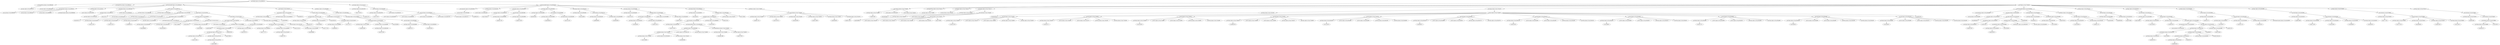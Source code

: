 strict digraph  {
<_ast.alias object at 0xa16863250>;
<_ast.ImportFrom object at 0xa16863ed0>;
<_ast.alias object at 0xa16863190>;
<_ast.ImportFrom object at 0xa16863e10>;
<_ast.arg object at 0xa16863b50>;
<_ast.arg object at 0xa16863e50>;
<_ast.arg object at 0xa16863d50>;
<_ast.NameConstant object at 0xa16863bd0>;
<_ast.arguments object at 0xa16863b10>;
<_ast.Str object at 0xa20587690>;
<_ast.Expr object at 0xa1ae40410>;
<_ast.Store object at 0x10295c290>;
<_ast.Name object at 0xa16863c10>;
<_ast.Dict object at 0xa16863c90>;
<_ast.Assign object at 0xa16863390>;
<_ast.Name object at 0xa168635d0>;
Store153271;
<_ast.Load object at 0x10295c1d0>;
<_ast.Name object at 0xa186a8c90>;
<_ast.Name object at 0xa19349710>;
Store5850727;
<_ast.Name object at 0xa16c42610>;
Load9144756;
<_ast.Name object at 0xa16c42ed0>;
Load9224233;
<_ast.Call object at 0xa16c42310>;
<_ast.Assign object at 0xa150030d0>;
<_ast.Name object at 0xa16c19f10>;
Load8869758;
<_ast.IsNot object at 0x102961fd0>;
<_ast.NameConstant object at 0xa186aaa10>;
<_ast.Compare object at 0xa20595d10>;
<_ast.Name object at 0xa18445490>;
Store4989901;
<_ast.Name object at 0xa18445410>;
Store4040459;
<_ast.Tuple object at 0xa2059cad0>;
Store7168062;
<_ast.Name object at 0xa1b118110>;
Load2878822;
<_ast.Assign object at 0xa204e6810>;
<_ast.Name object at 0xa1ae01390>;
Load4436662;
<_ast.In object at 0x1029690d0>;
<_ast.Name object at 0xa1b0f8f90>;
Load6303699;
<_ast.Compare object at 0xa1adef790>;
<_ast.Name object at 0xa1ae57cd0>;
Load1212822;
<_ast.Name object at 0xa1ae57810>;
Load5228997;
<_ast.Index object at 0xa1ae571d0>;
<_ast.Subscript object at 0xa1ae57b10>;
Load4709823;
<_ast.Attribute object at 0xa1ae08e50>;
Load6556765;
<_ast.Name object at 0xa1ae570d0>;
Load3780725;
<_ast.Call object at 0xa1845ed50>;
<_ast.Expr object at 0xa1b0f8050>;
<_ast.Name object at 0xa1ae66310>;
Load7173775;
<_ast.Name object at 0xa1c2bca50>;
Load675735;
<_ast.Index object at 0xa1ae66590>;
<_ast.Subscript object at 0xa21c88b50>;
Store1514124;
<_ast.Name object at 0xa1c2bc890>;
Load3589693;
<_ast.List object at 0xa1c2bc190>;
Load7217519;
<_ast.Assign object at 0xa18b0fed0>;
<_ast.If object at 0xa1b125d10>;
<_ast.If object at 0xa16c42550>;
<_ast.For object at 0xa16863110>;
<_ast.Name object at 0xa1ae3eed0>;
Load2806665;
<_ast.NameConstant object at 0xa18446e10>;
<_ast.Compare object at 0xa1ae3ec90>;
IsNot690570;
<_ast.Name object at 0xa1b10d390>;
Store6416707;
<_ast.Name object at 0xa1ea4b750>;
Store2826931;
<_ast.Tuple object at 0xa1b117a50>;
Store3655252;
<_ast.Name object at 0xa1ae488d0>;
Load6890914;
<_ast.Attribute object at 0xa1b10ce50>;
Load7578177;
<_ast.Call object at 0xa1b10c610>;
<_ast.Name object at 0xa1c1a5f50>;
Load9261993;
<_ast.Name object at 0xa18b2d190>;
Load7872535;
<_ast.Index object at 0xa18b2df90>;
<_ast.Subscript object at 0xa18454650>;
Store7862664;
<_ast.Name object at 0xa18b2d9d0>;
Load8915511;
<_ast.Name object at 0xa18b2d610>;
Load2935264;
<_ast.Call object at 0xa18b2dbd0>;
<_ast.Assign object at 0xa1ae48810>;
<_ast.For object at 0xa18452490>;
<_ast.If object at 0xa1c2bcb10>;
<_ast.Name object at 0xa18b2dc90>;
Load9147671;
<_ast.Return object at 0xa18b2d650>;
<_ast.FunctionDef object at 0xa16863a50>;
<_ast.Name object at 0xa18b2d7d0>;
Store7745703;
<_ast.Name object at 0xa18b2d790>;
Load1012616;
<_ast.Str object at 0xa18b2dc10>;
<_ast.Str object at 0xa18b2d050>;
<_ast.Str object at 0xa18b2d250>;
<_ast.Str object at 0xa18b2d950>;
<_ast.Str object at 0xa18b2d750>;
<_ast.Str object at 0xa18b2d110>;
<_ast.List object at 0xa18b2d810>;
Load8891970;
<_ast.Call object at 0xa18b2d0d0>;
<_ast.Assign object at 0xa1ae3ca10>;
<_ast.arg object at 0xa18b2ded0>;
<_ast.arguments object at 0xa18b2dd10>;
<_ast.Str object at 0xa18b2dcd0>;
<_ast.Expr object at 0xa18b2d350>;
<_ast.Name object at 0xa18b2d150>;
Store7505612;
<_ast.Name object at 0xa18b2d6d0>;
Load3427792;
<_ast.Name object at 0xa18b2d090>;
Load5372769;
<_ast.Call object at 0xa18b2d5d0>;
<_ast.Assign object at 0xa18b2db10>;
<_ast.Name object at 0xa18b2df50>;
Store8610818;
<_ast.Name object at 0xa18b2dd50>;
Load5369322;
<_ast.Name object at 0xa18b2d290>;
Load7251162;
<_ast.Call object at 0xa18b2d8d0>;
<_ast.Assign object at 0xa18b2db50>;
<_ast.Name object at 0xa18b2de50>;
Store1443656;
<_ast.Name object at 0xa18b2dc50>;
Load8936062;
<_ast.Name object at 0xa18b2d850>;
Load5092959;
<_ast.Call object at 0xa18b2d710>;
<_ast.Assign object at 0xa18b2de10>;
<_ast.Name object at 0xa18b2dad0>;
Store5791522;
<_ast.Name object at 0xa18b2d410>;
Load5846591;
<_ast.Name object at 0xa18b2d910>;
Load6201404;
<_ast.Call object at 0xa18b2d3d0>;
<_ast.Div object at 0x10295cf90>;
<_ast.Name object at 0xa18b2d450>;
Load6761453;
<_ast.BinOp object at 0xa18b2da90>;
<_ast.Assign object at 0xa18b2d490>;
<_ast.Name object at 0xa18b2df10>;
Store461630;
<_ast.Name object at 0xa18b2d1d0>;
Load1313319;
<_ast.Name object at 0xa1743ed90>;
Load1249900;
<_ast.Sub object at 0x10295cd50>;
<_ast.Name object at 0xa1743ee10>;
Load3882809;
<_ast.BinOp object at 0xa1743e250>;
<_ast.Pow object at 0x102961150>;
<_ast.Num object at 0xa1743e690>;
<_ast.BinOp object at 0xa18b2db90>;
<_ast.Name object at 0xa1743e8d0>;
Store8613498;
<_ast.Name object at 0xa1743e950>;
Load3779972;
<_ast.comprehension object at 0xa1743e890>;
<_ast.GeneratorExp object at 0xa18b2d550>;
<_ast.Call object at 0xa18b2d4d0>;
<_ast.Name object at 0xa1b8b6e50>;
Load3458295;
<_ast.BinOp object at 0xa18b2d510>;
Div6215525;
<_ast.Num object at 0xa1743ec50>;
<_ast.BinOp object at 0xa18b2d2d0>;
Pow5119645;
<_ast.Assign object at 0xa1ae4ba10>;
<_ast.Name object at 0xa1743ea90>;
Load9027743;
<_ast.Name object at 0xa1743e650>;
Load7267531;
<_ast.Name object at 0xa1743ecd0>;
Load2285559;
<_ast.Name object at 0xa1743e050>;
Load3274386;
<_ast.Name object at 0xa1743ef10>;
Load5595403;
<_ast.Name object at 0xa1743e750>;
Load4272355;
<_ast.Call object at 0xa1743e4d0>;
<_ast.Return object at 0xa1743ef50>;
<_ast.FunctionDef object at 0xa18b2da50>;
<_ast.Name object at 0xa1743edd0>;
Load8570607;
<_ast.Eq object at 0x102961a90>;
<_ast.Str object at 0xa1743ed10>;
<_ast.Compare object at 0xa1743ee90>;
<_ast.alias object at 0xa1743ef90>;
<_ast.ImportFrom object at 0xa1743ec10>;
<_ast.alias object at 0xa1743e550>;
<_ast.Import object at 0xa1743ea10>;
<_ast.Name object at 0xa1743e490>;
Store9435843;
<_ast.Name object at 0xa1743e810>;
Load2046950;
<_ast.Str object at 0xa1743eed0>;
<_ast.Str object at 0xa1743e1d0>;
<_ast.Str object at 0xa1743eb10>;
<_ast.Str object at 0xa1743e5d0>;
<_ast.Str object at 0xa1743e310>;
<_ast.List object at 0xa1743e510>;
Load7700064;
<_ast.Call object at 0xa1743ead0>;
<_ast.Assign object at 0xa1743e110>;
<_ast.Name object at 0xa1743e7d0>;
Store9567661;
<_ast.Name object at 0xa1743ed50>;
Load5473879;
<_ast.Str object at 0xa1743e210>;
<_ast.Str object at 0xa1743e6d0>;
<_ast.Num object at 0xa1743ebd0>;
<_ast.Num object at 0xa1743e2d0>;
<_ast.Call object at 0xa1743e3d0>;
<_ast.Name object at 0xa1743ea50>;
Load9165771;
<_ast.Str object at 0xa1743e450>;
<_ast.Str object at 0xa1743e710>;
<_ast.Num object at 0xa1743e190>;
<_ast.Num object at 0xa1743e290>;
<_ast.Call object at 0xa1743eb50>;
<_ast.Name object at 0xa1743e0d0>;
Load1462833;
<_ast.Str object at 0xa1743efd0>;
<_ast.Str object at 0xa1743e590>;
<_ast.Num object at 0xa1743e9d0>;
<_ast.Num object at 0xa1743e390>;
<_ast.Call object at 0xa1743e910>;
<_ast.Name object at 0xa1743e610>;
Load6802879;
<_ast.Str object at 0xa1743e850>;
<_ast.Str object at 0xa1743e090>;
<_ast.Num object at 0xa1743e410>;
<_ast.Num object at 0xa1743e990>;
<_ast.Call object at 0xa1743e350>;
<_ast.Name object at 0xa1d5e4550>;
Load1166755;
<_ast.Str object at 0xa1d5e4ad0>;
<_ast.Str object at 0xa1d5e4e90>;
<_ast.Num object at 0xa1d5e4190>;
<_ast.Num object at 0xa1d5e4850>;
<_ast.Call object at 0xa1743e790>;
<_ast.Name object at 0xa1d5e4310>;
Load9589327;
<_ast.Str object at 0xa1d5e4890>;
<_ast.Str object at 0xa1d5e4810>;
<_ast.Num object at 0xa1d5e4710>;
<_ast.Num object at 0xa1d5e4750>;
<_ast.Call object at 0xa1d5e4b10>;
<_ast.Name object at 0xa1d5e4110>;
Load3976262;
<_ast.Str object at 0xa1d5e44d0>;
<_ast.Str object at 0xa1d5e42d0>;
<_ast.Num object at 0xa1d5e4a90>;
<_ast.Num object at 0xa1d5e4510>;
<_ast.Call object at 0xa1d5e4c10>;
<_ast.Name object at 0xa1d5e4c50>;
Load7089631;
<_ast.Str object at 0xa1d5e48d0>;
<_ast.Str object at 0xa1d5e4910>;
<_ast.Num object at 0xa1d5e4e10>;
<_ast.Num object at 0xa1d5e4f10>;
<_ast.Call object at 0xa1d5e4d50>;
<_ast.Name object at 0xa1d5e43d0>;
Load5021521;
<_ast.Str object at 0xa1d5e4090>;
<_ast.Str object at 0xa1d5e4350>;
<_ast.Num object at 0xa1d5e46d0>;
<_ast.Num object at 0xa1d5e4dd0>;
<_ast.Call object at 0xa1d5e49d0>;
<_ast.Name object at 0xa1d5e4410>;
Load7664623;
<_ast.Str object at 0xa1d5e4b90>;
<_ast.Str object at 0xa1d5e4490>;
<_ast.Num object at 0xa1d5e4590>;
<_ast.Num object at 0xa1d5e4c90>;
<_ast.Call object at 0xa1d5e4ed0>;
<_ast.Name object at 0xa1d5e4fd0>;
Load2650647;
<_ast.Str object at 0xa1d5e4d90>;
<_ast.Str object at 0xa1d5e4210>;
<_ast.Num object at 0xa1d5e4390>;
<_ast.Num object at 0xa1d5e4290>;
<_ast.Call object at 0xa1d5e4250>;
<_ast.List object at 0xa1743ec90>;
Load5925501;
<_ast.Assign object at 0xa1743e150>;
<_ast.arg object at 0xa1d5e4950>;
<_ast.arguments object at 0xa1d5e4bd0>;
<_ast.Name object at 0xa1d5e4a50>;
Store8664818;
<_ast.Name object at 0xa1d5e4610>;
Load9197097;
<_ast.Attribute object at 0xa1d5e4b50>;
Load3879627;
<_ast.Name object at 0xa1d5e4d10>;
Load2303351;
<_ast.Attribute object at 0xa1d5e4990>;
Load7839305;
<_ast.FloorDiv object at 0x1029615d0>;
<_ast.Num object at 0xa1d5e45d0>;
<_ast.BinOp object at 0xa1d5e4f90>;
<_ast.Tuple object at 0xa1d5e41d0>;
Load6904893;
<_ast.Assign object at 0xa1d5e4f50>;
<_ast.Name object at 0xa1d5e4e50>;
Store9082113;
<_ast.Name object at 0xa1d5e4790>;
Load7449409;
<_ast.Attribute object at 0xa1d5e4690>;
Load3785316;
<_ast.Assign object at 0xa1d5e4050>;
<_ast.Name object at 0xa1d5e47d0>;
Load2393584;
<_ast.Name object at 0xa1d5e4cd0>;
Load8821152;
<_ast.Tuple object at 0xa1d5e4150>;
Load1903030;
<_ast.Return object at 0xa1d5e4450>;
<_ast.FunctionDef object at 0xa1d5e40d0>;
<_ast.Name object at 0xa18a54890>;
Load9953832;
<_ast.Name object at 0xa18a54510>;
Load5705493;
<_ast.Call object at 0xa18a543d0>;
<_ast.Expr object at 0xa1d5e4a10>;
<_ast.Name object at 0xa18a54490>;
Load2136816;
<_ast.Name object at 0xa18a54e50>;
Load1405035;
<_ast.Name object at 0xa18a545d0>;
Load8820263;
<_ast.arg object at 0xa18a54250>;
<_ast.arguments object at 0xa18a54910>;
<_ast.Name object at 0xa18a54c10>;
Load6336718;
<_ast.Attribute object at 0xa18a54290>;
Load7590934;
<_ast.Name object at 0xa18a54a10>;
Load6583163;
<_ast.Attribute object at 0xa18a54e10>;
Load483573;
<_ast.Num object at 0xa18a54950>;
<_ast.BinOp object at 0xa18a54ed0>;
FloorDiv5404120;
<_ast.Tuple object at 0xa18a54790>;
Load4896377;
<_ast.Name object at 0xa18a54f90>;
Load5703443;
<_ast.Tuple object at 0xa18a547d0>;
Load824129;
<_ast.Lambda object at 0xa18a54d90>;
<_ast.Call object at 0xa18a54d50>;
<_ast.Call object at 0xa18a54710>;
<_ast.Expr object at 0xa18a54310>;
<_ast.Name object at 0xa18a54590>;
Load9105773;
<_ast.Name object at 0xa18a54810>;
Load1909077;
<_ast.Name object at 0xa18a54390>;
Load5301145;
<_ast.Name object at 0xa18a54690>;
Load3929423;
<_ast.NameConstant object at 0xa18a54850>;
<_ast.Call object at 0xa18a54190>;
<_ast.Call object at 0xa18a540d0>;
<_ast.Expr object at 0xa18a54b50>;
<_ast.Name object at 0xa18a54410>;
Load6878069;
<_ast.Name object at 0xa18a54090>;
Load9174294;
<_ast.Name object at 0xa18a54a50>;
Load3543604;
<_ast.Name object at 0xa18a549d0>;
Load3900887;
<_ast.Name object at 0xa18a54f10>;
Load5605813;
<_ast.Call object at 0xa18a54ad0>;
<_ast.Call object at 0xa18a546d0>;
<_ast.Expr object at 0xa18a54fd0>;
<_ast.Name object at 0xa16749450>;
Load7777325;
<_ast.Name object at 0xa167490d0>;
Load7227543;
<_ast.Name object at 0xa16749a10>;
Load1965833;
<_ast.Name object at 0xa16749cd0>;
Load9597462;
<_ast.Name object at 0xa16749b50>;
Load3144912;
<_ast.Call object at 0xa16749bd0>;
<_ast.Call object at 0xa167496d0>;
<_ast.Expr object at 0xa16749390>;
<_ast.Name object at 0xa16749350>;
Load9435492;
<_ast.Name object at 0xa167499d0>;
Load4404272;
<_ast.Attribute object at 0xa16749f90>;
Load1566147;
<_ast.Call object at 0xa16749a50>;
<_ast.Call object at 0xa16749f10>;
<_ast.Expr object at 0xa16749110>;
<_ast.If object at 0xa1743ee50>;
<_ast.Module object at 0xa16863510>;
<_ast.ImportFrom object at 0xa16863ed0> -> <_ast.alias object at 0xa16863250>;
<_ast.ImportFrom object at 0xa16863e10> -> <_ast.alias object at 0xa16863190>;
<_ast.arguments object at 0xa16863b10> -> <_ast.arg object at 0xa16863b50>;
<_ast.arguments object at 0xa16863b10> -> <_ast.arg object at 0xa16863e50>;
<_ast.arguments object at 0xa16863b10> -> <_ast.arg object at 0xa16863d50>;
<_ast.arguments object at 0xa16863b10> -> <_ast.NameConstant object at 0xa16863bd0>;
<_ast.Expr object at 0xa1ae40410> -> <_ast.Str object at 0xa20587690>;
<_ast.Name object at 0xa16863c10> -> <_ast.Store object at 0x10295c290>;
<_ast.Assign object at 0xa16863390> -> <_ast.Name object at 0xa16863c10>;
<_ast.Assign object at 0xa16863390> -> <_ast.Dict object at 0xa16863c90>;
<_ast.Name object at 0xa168635d0> -> Store153271;
<_ast.Name object at 0xa186a8c90> -> <_ast.Load object at 0x10295c1d0>;
<_ast.Name object at 0xa19349710> -> Store5850727;
<_ast.Name object at 0xa16c42610> -> Load9144756;
<_ast.Name object at 0xa16c42ed0> -> Load9224233;
<_ast.Call object at 0xa16c42310> -> <_ast.Name object at 0xa16c42610>;
<_ast.Call object at 0xa16c42310> -> <_ast.Name object at 0xa16c42ed0>;
<_ast.Assign object at 0xa150030d0> -> <_ast.Name object at 0xa19349710>;
<_ast.Assign object at 0xa150030d0> -> <_ast.Call object at 0xa16c42310>;
<_ast.Name object at 0xa16c19f10> -> Load8869758;
<_ast.Compare object at 0xa20595d10> -> <_ast.Name object at 0xa16c19f10>;
<_ast.Compare object at 0xa20595d10> -> <_ast.IsNot object at 0x102961fd0>;
<_ast.Compare object at 0xa20595d10> -> <_ast.NameConstant object at 0xa186aaa10>;
<_ast.Name object at 0xa18445490> -> Store4989901;
<_ast.Name object at 0xa18445410> -> Store4040459;
<_ast.Tuple object at 0xa2059cad0> -> <_ast.Name object at 0xa18445490>;
<_ast.Tuple object at 0xa2059cad0> -> <_ast.Name object at 0xa18445410>;
<_ast.Tuple object at 0xa2059cad0> -> Store7168062;
<_ast.Name object at 0xa1b118110> -> Load2878822;
<_ast.Assign object at 0xa204e6810> -> <_ast.Tuple object at 0xa2059cad0>;
<_ast.Assign object at 0xa204e6810> -> <_ast.Name object at 0xa1b118110>;
<_ast.Name object at 0xa1ae01390> -> Load4436662;
<_ast.Name object at 0xa1b0f8f90> -> Load6303699;
<_ast.Compare object at 0xa1adef790> -> <_ast.Name object at 0xa1ae01390>;
<_ast.Compare object at 0xa1adef790> -> <_ast.In object at 0x1029690d0>;
<_ast.Compare object at 0xa1adef790> -> <_ast.Name object at 0xa1b0f8f90>;
<_ast.Name object at 0xa1ae57cd0> -> Load1212822;
<_ast.Name object at 0xa1ae57810> -> Load5228997;
<_ast.Index object at 0xa1ae571d0> -> <_ast.Name object at 0xa1ae57810>;
<_ast.Subscript object at 0xa1ae57b10> -> <_ast.Name object at 0xa1ae57cd0>;
<_ast.Subscript object at 0xa1ae57b10> -> <_ast.Index object at 0xa1ae571d0>;
<_ast.Subscript object at 0xa1ae57b10> -> Load4709823;
<_ast.Attribute object at 0xa1ae08e50> -> <_ast.Subscript object at 0xa1ae57b10>;
<_ast.Attribute object at 0xa1ae08e50> -> Load6556765;
<_ast.Name object at 0xa1ae570d0> -> Load3780725;
<_ast.Call object at 0xa1845ed50> -> <_ast.Attribute object at 0xa1ae08e50>;
<_ast.Call object at 0xa1845ed50> -> <_ast.Name object at 0xa1ae570d0>;
<_ast.Expr object at 0xa1b0f8050> -> <_ast.Call object at 0xa1845ed50>;
<_ast.Name object at 0xa1ae66310> -> Load7173775;
<_ast.Name object at 0xa1c2bca50> -> Load675735;
<_ast.Index object at 0xa1ae66590> -> <_ast.Name object at 0xa1c2bca50>;
<_ast.Subscript object at 0xa21c88b50> -> <_ast.Name object at 0xa1ae66310>;
<_ast.Subscript object at 0xa21c88b50> -> <_ast.Index object at 0xa1ae66590>;
<_ast.Subscript object at 0xa21c88b50> -> Store1514124;
<_ast.Name object at 0xa1c2bc890> -> Load3589693;
<_ast.List object at 0xa1c2bc190> -> <_ast.Name object at 0xa1c2bc890>;
<_ast.List object at 0xa1c2bc190> -> Load7217519;
<_ast.Assign object at 0xa18b0fed0> -> <_ast.Subscript object at 0xa21c88b50>;
<_ast.Assign object at 0xa18b0fed0> -> <_ast.List object at 0xa1c2bc190>;
<_ast.If object at 0xa1b125d10> -> <_ast.Compare object at 0xa1adef790>;
<_ast.If object at 0xa1b125d10> -> <_ast.Expr object at 0xa1b0f8050>;
<_ast.If object at 0xa1b125d10> -> <_ast.Assign object at 0xa18b0fed0>;
<_ast.If object at 0xa16c42550> -> <_ast.Compare object at 0xa20595d10>;
<_ast.If object at 0xa16c42550> -> <_ast.Assign object at 0xa204e6810>;
<_ast.If object at 0xa16c42550> -> <_ast.If object at 0xa1b125d10>;
<_ast.For object at 0xa16863110> -> <_ast.Name object at 0xa168635d0>;
<_ast.For object at 0xa16863110> -> <_ast.Name object at 0xa186a8c90>;
<_ast.For object at 0xa16863110> -> <_ast.Assign object at 0xa150030d0>;
<_ast.For object at 0xa16863110> -> <_ast.If object at 0xa16c42550>;
<_ast.Name object at 0xa1ae3eed0> -> Load2806665;
<_ast.Compare object at 0xa1ae3ec90> -> <_ast.Name object at 0xa1ae3eed0>;
<_ast.Compare object at 0xa1ae3ec90> -> IsNot690570;
<_ast.Compare object at 0xa1ae3ec90> -> <_ast.NameConstant object at 0xa18446e10>;
<_ast.Name object at 0xa1b10d390> -> Store6416707;
<_ast.Name object at 0xa1ea4b750> -> Store2826931;
<_ast.Tuple object at 0xa1b117a50> -> <_ast.Name object at 0xa1b10d390>;
<_ast.Tuple object at 0xa1b117a50> -> <_ast.Name object at 0xa1ea4b750>;
<_ast.Tuple object at 0xa1b117a50> -> Store3655252;
<_ast.Name object at 0xa1ae488d0> -> Load6890914;
<_ast.Attribute object at 0xa1b10ce50> -> <_ast.Name object at 0xa1ae488d0>;
<_ast.Attribute object at 0xa1b10ce50> -> Load7578177;
<_ast.Call object at 0xa1b10c610> -> <_ast.Attribute object at 0xa1b10ce50>;
<_ast.Name object at 0xa1c1a5f50> -> Load9261993;
<_ast.Name object at 0xa18b2d190> -> Load7872535;
<_ast.Index object at 0xa18b2df90> -> <_ast.Name object at 0xa18b2d190>;
<_ast.Subscript object at 0xa18454650> -> <_ast.Name object at 0xa1c1a5f50>;
<_ast.Subscript object at 0xa18454650> -> <_ast.Index object at 0xa18b2df90>;
<_ast.Subscript object at 0xa18454650> -> Store7862664;
<_ast.Name object at 0xa18b2d9d0> -> Load8915511;
<_ast.Name object at 0xa18b2d610> -> Load2935264;
<_ast.Call object at 0xa18b2dbd0> -> <_ast.Name object at 0xa18b2d9d0>;
<_ast.Call object at 0xa18b2dbd0> -> <_ast.Name object at 0xa18b2d610>;
<_ast.Assign object at 0xa1ae48810> -> <_ast.Subscript object at 0xa18454650>;
<_ast.Assign object at 0xa1ae48810> -> <_ast.Call object at 0xa18b2dbd0>;
<_ast.For object at 0xa18452490> -> <_ast.Tuple object at 0xa1b117a50>;
<_ast.For object at 0xa18452490> -> <_ast.Call object at 0xa1b10c610>;
<_ast.For object at 0xa18452490> -> <_ast.Assign object at 0xa1ae48810>;
<_ast.If object at 0xa1c2bcb10> -> <_ast.Compare object at 0xa1ae3ec90>;
<_ast.If object at 0xa1c2bcb10> -> <_ast.For object at 0xa18452490>;
<_ast.Name object at 0xa18b2dc90> -> Load9147671;
<_ast.Return object at 0xa18b2d650> -> <_ast.Name object at 0xa18b2dc90>;
<_ast.FunctionDef object at 0xa16863a50> -> <_ast.arguments object at 0xa16863b10>;
<_ast.FunctionDef object at 0xa16863a50> -> <_ast.Expr object at 0xa1ae40410>;
<_ast.FunctionDef object at 0xa16863a50> -> <_ast.Assign object at 0xa16863390>;
<_ast.FunctionDef object at 0xa16863a50> -> <_ast.For object at 0xa16863110>;
<_ast.FunctionDef object at 0xa16863a50> -> <_ast.If object at 0xa1c2bcb10>;
<_ast.FunctionDef object at 0xa16863a50> -> <_ast.Return object at 0xa18b2d650>;
<_ast.Name object at 0xa18b2d7d0> -> Store7745703;
<_ast.Name object at 0xa18b2d790> -> Load1012616;
<_ast.List object at 0xa18b2d810> -> <_ast.Str object at 0xa18b2d050>;
<_ast.List object at 0xa18b2d810> -> <_ast.Str object at 0xa18b2d250>;
<_ast.List object at 0xa18b2d810> -> <_ast.Str object at 0xa18b2d950>;
<_ast.List object at 0xa18b2d810> -> <_ast.Str object at 0xa18b2d750>;
<_ast.List object at 0xa18b2d810> -> <_ast.Str object at 0xa18b2d110>;
<_ast.List object at 0xa18b2d810> -> Load8891970;
<_ast.Call object at 0xa18b2d0d0> -> <_ast.Name object at 0xa18b2d790>;
<_ast.Call object at 0xa18b2d0d0> -> <_ast.Str object at 0xa18b2dc10>;
<_ast.Call object at 0xa18b2d0d0> -> <_ast.List object at 0xa18b2d810>;
<_ast.Assign object at 0xa1ae3ca10> -> <_ast.Name object at 0xa18b2d7d0>;
<_ast.Assign object at 0xa1ae3ca10> -> <_ast.Call object at 0xa18b2d0d0>;
<_ast.arguments object at 0xa18b2dd10> -> <_ast.arg object at 0xa18b2ded0>;
<_ast.Expr object at 0xa18b2d350> -> <_ast.Str object at 0xa18b2dcd0>;
<_ast.Name object at 0xa18b2d150> -> Store7505612;
<_ast.Name object at 0xa18b2d6d0> -> Load3427792;
<_ast.Name object at 0xa18b2d090> -> Load5372769;
<_ast.Call object at 0xa18b2d5d0> -> <_ast.Name object at 0xa18b2d6d0>;
<_ast.Call object at 0xa18b2d5d0> -> <_ast.Name object at 0xa18b2d090>;
<_ast.Assign object at 0xa18b2db10> -> <_ast.Name object at 0xa18b2d150>;
<_ast.Assign object at 0xa18b2db10> -> <_ast.Call object at 0xa18b2d5d0>;
<_ast.Name object at 0xa18b2df50> -> Store8610818;
<_ast.Name object at 0xa18b2dd50> -> Load5369322;
<_ast.Name object at 0xa18b2d290> -> Load7251162;
<_ast.Call object at 0xa18b2d8d0> -> <_ast.Name object at 0xa18b2dd50>;
<_ast.Call object at 0xa18b2d8d0> -> <_ast.Name object at 0xa18b2d290>;
<_ast.Assign object at 0xa18b2db50> -> <_ast.Name object at 0xa18b2df50>;
<_ast.Assign object at 0xa18b2db50> -> <_ast.Call object at 0xa18b2d8d0>;
<_ast.Name object at 0xa18b2de50> -> Store1443656;
<_ast.Name object at 0xa18b2dc50> -> Load8936062;
<_ast.Name object at 0xa18b2d850> -> Load5092959;
<_ast.Call object at 0xa18b2d710> -> <_ast.Name object at 0xa18b2dc50>;
<_ast.Call object at 0xa18b2d710> -> <_ast.Name object at 0xa18b2d850>;
<_ast.Assign object at 0xa18b2de10> -> <_ast.Name object at 0xa18b2de50>;
<_ast.Assign object at 0xa18b2de10> -> <_ast.Call object at 0xa18b2d710>;
<_ast.Name object at 0xa18b2dad0> -> Store5791522;
<_ast.Name object at 0xa18b2d410> -> Load5846591;
<_ast.Name object at 0xa18b2d910> -> Load6201404;
<_ast.Call object at 0xa18b2d3d0> -> <_ast.Name object at 0xa18b2d410>;
<_ast.Call object at 0xa18b2d3d0> -> <_ast.Name object at 0xa18b2d910>;
<_ast.Name object at 0xa18b2d450> -> Load6761453;
<_ast.BinOp object at 0xa18b2da90> -> <_ast.Call object at 0xa18b2d3d0>;
<_ast.BinOp object at 0xa18b2da90> -> <_ast.Div object at 0x10295cf90>;
<_ast.BinOp object at 0xa18b2da90> -> <_ast.Name object at 0xa18b2d450>;
<_ast.Assign object at 0xa18b2d490> -> <_ast.Name object at 0xa18b2dad0>;
<_ast.Assign object at 0xa18b2d490> -> <_ast.BinOp object at 0xa18b2da90>;
<_ast.Name object at 0xa18b2df10> -> Store461630;
<_ast.Name object at 0xa18b2d1d0> -> Load1313319;
<_ast.Name object at 0xa1743ed90> -> Load1249900;
<_ast.Name object at 0xa1743ee10> -> Load3882809;
<_ast.BinOp object at 0xa1743e250> -> <_ast.Name object at 0xa1743ed90>;
<_ast.BinOp object at 0xa1743e250> -> <_ast.Sub object at 0x10295cd50>;
<_ast.BinOp object at 0xa1743e250> -> <_ast.Name object at 0xa1743ee10>;
<_ast.BinOp object at 0xa18b2db90> -> <_ast.BinOp object at 0xa1743e250>;
<_ast.BinOp object at 0xa18b2db90> -> <_ast.Pow object at 0x102961150>;
<_ast.BinOp object at 0xa18b2db90> -> <_ast.Num object at 0xa1743e690>;
<_ast.Name object at 0xa1743e8d0> -> Store8613498;
<_ast.Name object at 0xa1743e950> -> Load3779972;
<_ast.comprehension object at 0xa1743e890> -> <_ast.Name object at 0xa1743e8d0>;
<_ast.comprehension object at 0xa1743e890> -> <_ast.Name object at 0xa1743e950>;
<_ast.GeneratorExp object at 0xa18b2d550> -> <_ast.BinOp object at 0xa18b2db90>;
<_ast.GeneratorExp object at 0xa18b2d550> -> <_ast.comprehension object at 0xa1743e890>;
<_ast.Call object at 0xa18b2d4d0> -> <_ast.Name object at 0xa18b2d1d0>;
<_ast.Call object at 0xa18b2d4d0> -> <_ast.GeneratorExp object at 0xa18b2d550>;
<_ast.Name object at 0xa1b8b6e50> -> Load3458295;
<_ast.BinOp object at 0xa18b2d510> -> <_ast.Call object at 0xa18b2d4d0>;
<_ast.BinOp object at 0xa18b2d510> -> Div6215525;
<_ast.BinOp object at 0xa18b2d510> -> <_ast.Name object at 0xa1b8b6e50>;
<_ast.BinOp object at 0xa18b2d2d0> -> <_ast.BinOp object at 0xa18b2d510>;
<_ast.BinOp object at 0xa18b2d2d0> -> Pow5119645;
<_ast.BinOp object at 0xa18b2d2d0> -> <_ast.Num object at 0xa1743ec50>;
<_ast.Assign object at 0xa1ae4ba10> -> <_ast.Name object at 0xa18b2df10>;
<_ast.Assign object at 0xa1ae4ba10> -> <_ast.BinOp object at 0xa18b2d2d0>;
<_ast.Name object at 0xa1743ea90> -> Load9027743;
<_ast.Name object at 0xa1743e650> -> Load7267531;
<_ast.Name object at 0xa1743ecd0> -> Load2285559;
<_ast.Name object at 0xa1743e050> -> Load3274386;
<_ast.Name object at 0xa1743ef10> -> Load5595403;
<_ast.Name object at 0xa1743e750> -> Load4272355;
<_ast.Call object at 0xa1743e4d0> -> <_ast.Name object at 0xa1743ea90>;
<_ast.Call object at 0xa1743e4d0> -> <_ast.Name object at 0xa1743e650>;
<_ast.Call object at 0xa1743e4d0> -> <_ast.Name object at 0xa1743ecd0>;
<_ast.Call object at 0xa1743e4d0> -> <_ast.Name object at 0xa1743e050>;
<_ast.Call object at 0xa1743e4d0> -> <_ast.Name object at 0xa1743ef10>;
<_ast.Call object at 0xa1743e4d0> -> <_ast.Name object at 0xa1743e750>;
<_ast.Return object at 0xa1743ef50> -> <_ast.Call object at 0xa1743e4d0>;
<_ast.FunctionDef object at 0xa18b2da50> -> <_ast.arguments object at 0xa18b2dd10>;
<_ast.FunctionDef object at 0xa18b2da50> -> <_ast.Expr object at 0xa18b2d350>;
<_ast.FunctionDef object at 0xa18b2da50> -> <_ast.Assign object at 0xa18b2db10>;
<_ast.FunctionDef object at 0xa18b2da50> -> <_ast.Assign object at 0xa18b2db50>;
<_ast.FunctionDef object at 0xa18b2da50> -> <_ast.Assign object at 0xa18b2de10>;
<_ast.FunctionDef object at 0xa18b2da50> -> <_ast.Assign object at 0xa18b2d490>;
<_ast.FunctionDef object at 0xa18b2da50> -> <_ast.Assign object at 0xa1ae4ba10>;
<_ast.FunctionDef object at 0xa18b2da50> -> <_ast.Return object at 0xa1743ef50>;
<_ast.Name object at 0xa1743edd0> -> Load8570607;
<_ast.Compare object at 0xa1743ee90> -> <_ast.Name object at 0xa1743edd0>;
<_ast.Compare object at 0xa1743ee90> -> <_ast.Eq object at 0x102961a90>;
<_ast.Compare object at 0xa1743ee90> -> <_ast.Str object at 0xa1743ed10>;
<_ast.ImportFrom object at 0xa1743ec10> -> <_ast.alias object at 0xa1743ef90>;
<_ast.Import object at 0xa1743ea10> -> <_ast.alias object at 0xa1743e550>;
<_ast.Name object at 0xa1743e490> -> Store9435843;
<_ast.Name object at 0xa1743e810> -> Load2046950;
<_ast.List object at 0xa1743e510> -> <_ast.Str object at 0xa1743e1d0>;
<_ast.List object at 0xa1743e510> -> <_ast.Str object at 0xa1743eb10>;
<_ast.List object at 0xa1743e510> -> <_ast.Str object at 0xa1743e5d0>;
<_ast.List object at 0xa1743e510> -> <_ast.Str object at 0xa1743e310>;
<_ast.List object at 0xa1743e510> -> Load7700064;
<_ast.Call object at 0xa1743ead0> -> <_ast.Name object at 0xa1743e810>;
<_ast.Call object at 0xa1743ead0> -> <_ast.Str object at 0xa1743eed0>;
<_ast.Call object at 0xa1743ead0> -> <_ast.List object at 0xa1743e510>;
<_ast.Assign object at 0xa1743e110> -> <_ast.Name object at 0xa1743e490>;
<_ast.Assign object at 0xa1743e110> -> <_ast.Call object at 0xa1743ead0>;
<_ast.Name object at 0xa1743e7d0> -> Store9567661;
<_ast.Name object at 0xa1743ed50> -> Load5473879;
<_ast.Call object at 0xa1743e3d0> -> <_ast.Name object at 0xa1743ed50>;
<_ast.Call object at 0xa1743e3d0> -> <_ast.Str object at 0xa1743e210>;
<_ast.Call object at 0xa1743e3d0> -> <_ast.Str object at 0xa1743e6d0>;
<_ast.Call object at 0xa1743e3d0> -> <_ast.Num object at 0xa1743ebd0>;
<_ast.Call object at 0xa1743e3d0> -> <_ast.Num object at 0xa1743e2d0>;
<_ast.Name object at 0xa1743ea50> -> Load9165771;
<_ast.Call object at 0xa1743eb50> -> <_ast.Name object at 0xa1743ea50>;
<_ast.Call object at 0xa1743eb50> -> <_ast.Str object at 0xa1743e450>;
<_ast.Call object at 0xa1743eb50> -> <_ast.Str object at 0xa1743e710>;
<_ast.Call object at 0xa1743eb50> -> <_ast.Num object at 0xa1743e190>;
<_ast.Call object at 0xa1743eb50> -> <_ast.Num object at 0xa1743e290>;
<_ast.Name object at 0xa1743e0d0> -> Load1462833;
<_ast.Call object at 0xa1743e910> -> <_ast.Name object at 0xa1743e0d0>;
<_ast.Call object at 0xa1743e910> -> <_ast.Str object at 0xa1743efd0>;
<_ast.Call object at 0xa1743e910> -> <_ast.Str object at 0xa1743e590>;
<_ast.Call object at 0xa1743e910> -> <_ast.Num object at 0xa1743e9d0>;
<_ast.Call object at 0xa1743e910> -> <_ast.Num object at 0xa1743e390>;
<_ast.Name object at 0xa1743e610> -> Load6802879;
<_ast.Call object at 0xa1743e350> -> <_ast.Name object at 0xa1743e610>;
<_ast.Call object at 0xa1743e350> -> <_ast.Str object at 0xa1743e850>;
<_ast.Call object at 0xa1743e350> -> <_ast.Str object at 0xa1743e090>;
<_ast.Call object at 0xa1743e350> -> <_ast.Num object at 0xa1743e410>;
<_ast.Call object at 0xa1743e350> -> <_ast.Num object at 0xa1743e990>;
<_ast.Name object at 0xa1d5e4550> -> Load1166755;
<_ast.Call object at 0xa1743e790> -> <_ast.Name object at 0xa1d5e4550>;
<_ast.Call object at 0xa1743e790> -> <_ast.Str object at 0xa1d5e4ad0>;
<_ast.Call object at 0xa1743e790> -> <_ast.Str object at 0xa1d5e4e90>;
<_ast.Call object at 0xa1743e790> -> <_ast.Num object at 0xa1d5e4190>;
<_ast.Call object at 0xa1743e790> -> <_ast.Num object at 0xa1d5e4850>;
<_ast.Name object at 0xa1d5e4310> -> Load9589327;
<_ast.Call object at 0xa1d5e4b10> -> <_ast.Name object at 0xa1d5e4310>;
<_ast.Call object at 0xa1d5e4b10> -> <_ast.Str object at 0xa1d5e4890>;
<_ast.Call object at 0xa1d5e4b10> -> <_ast.Str object at 0xa1d5e4810>;
<_ast.Call object at 0xa1d5e4b10> -> <_ast.Num object at 0xa1d5e4710>;
<_ast.Call object at 0xa1d5e4b10> -> <_ast.Num object at 0xa1d5e4750>;
<_ast.Name object at 0xa1d5e4110> -> Load3976262;
<_ast.Call object at 0xa1d5e4c10> -> <_ast.Name object at 0xa1d5e4110>;
<_ast.Call object at 0xa1d5e4c10> -> <_ast.Str object at 0xa1d5e44d0>;
<_ast.Call object at 0xa1d5e4c10> -> <_ast.Str object at 0xa1d5e42d0>;
<_ast.Call object at 0xa1d5e4c10> -> <_ast.Num object at 0xa1d5e4a90>;
<_ast.Call object at 0xa1d5e4c10> -> <_ast.Num object at 0xa1d5e4510>;
<_ast.Name object at 0xa1d5e4c50> -> Load7089631;
<_ast.Call object at 0xa1d5e4d50> -> <_ast.Name object at 0xa1d5e4c50>;
<_ast.Call object at 0xa1d5e4d50> -> <_ast.Str object at 0xa1d5e48d0>;
<_ast.Call object at 0xa1d5e4d50> -> <_ast.Str object at 0xa1d5e4910>;
<_ast.Call object at 0xa1d5e4d50> -> <_ast.Num object at 0xa1d5e4e10>;
<_ast.Call object at 0xa1d5e4d50> -> <_ast.Num object at 0xa1d5e4f10>;
<_ast.Name object at 0xa1d5e43d0> -> Load5021521;
<_ast.Call object at 0xa1d5e49d0> -> <_ast.Name object at 0xa1d5e43d0>;
<_ast.Call object at 0xa1d5e49d0> -> <_ast.Str object at 0xa1d5e4090>;
<_ast.Call object at 0xa1d5e49d0> -> <_ast.Str object at 0xa1d5e4350>;
<_ast.Call object at 0xa1d5e49d0> -> <_ast.Num object at 0xa1d5e46d0>;
<_ast.Call object at 0xa1d5e49d0> -> <_ast.Num object at 0xa1d5e4dd0>;
<_ast.Name object at 0xa1d5e4410> -> Load7664623;
<_ast.Call object at 0xa1d5e4ed0> -> <_ast.Name object at 0xa1d5e4410>;
<_ast.Call object at 0xa1d5e4ed0> -> <_ast.Str object at 0xa1d5e4b90>;
<_ast.Call object at 0xa1d5e4ed0> -> <_ast.Str object at 0xa1d5e4490>;
<_ast.Call object at 0xa1d5e4ed0> -> <_ast.Num object at 0xa1d5e4590>;
<_ast.Call object at 0xa1d5e4ed0> -> <_ast.Num object at 0xa1d5e4c90>;
<_ast.Name object at 0xa1d5e4fd0> -> Load2650647;
<_ast.Call object at 0xa1d5e4250> -> <_ast.Name object at 0xa1d5e4fd0>;
<_ast.Call object at 0xa1d5e4250> -> <_ast.Str object at 0xa1d5e4d90>;
<_ast.Call object at 0xa1d5e4250> -> <_ast.Str object at 0xa1d5e4210>;
<_ast.Call object at 0xa1d5e4250> -> <_ast.Num object at 0xa1d5e4390>;
<_ast.Call object at 0xa1d5e4250> -> <_ast.Num object at 0xa1d5e4290>;
<_ast.List object at 0xa1743ec90> -> <_ast.Call object at 0xa1743e3d0>;
<_ast.List object at 0xa1743ec90> -> <_ast.Call object at 0xa1743eb50>;
<_ast.List object at 0xa1743ec90> -> <_ast.Call object at 0xa1743e910>;
<_ast.List object at 0xa1743ec90> -> <_ast.Call object at 0xa1743e350>;
<_ast.List object at 0xa1743ec90> -> <_ast.Call object at 0xa1743e790>;
<_ast.List object at 0xa1743ec90> -> <_ast.Call object at 0xa1d5e4b10>;
<_ast.List object at 0xa1743ec90> -> <_ast.Call object at 0xa1d5e4c10>;
<_ast.List object at 0xa1743ec90> -> <_ast.Call object at 0xa1d5e4d50>;
<_ast.List object at 0xa1743ec90> -> <_ast.Call object at 0xa1d5e49d0>;
<_ast.List object at 0xa1743ec90> -> <_ast.Call object at 0xa1d5e4ed0>;
<_ast.List object at 0xa1743ec90> -> <_ast.Call object at 0xa1d5e4250>;
<_ast.List object at 0xa1743ec90> -> Load5925501;
<_ast.Assign object at 0xa1743e150> -> <_ast.Name object at 0xa1743e7d0>;
<_ast.Assign object at 0xa1743e150> -> <_ast.List object at 0xa1743ec90>;
<_ast.arguments object at 0xa1d5e4bd0> -> <_ast.arg object at 0xa1d5e4950>;
<_ast.Name object at 0xa1d5e4a50> -> Store8664818;
<_ast.Name object at 0xa1d5e4610> -> Load9197097;
<_ast.Attribute object at 0xa1d5e4b50> -> <_ast.Name object at 0xa1d5e4610>;
<_ast.Attribute object at 0xa1d5e4b50> -> Load3879627;
<_ast.Name object at 0xa1d5e4d10> -> Load2303351;
<_ast.Attribute object at 0xa1d5e4990> -> <_ast.Name object at 0xa1d5e4d10>;
<_ast.Attribute object at 0xa1d5e4990> -> Load7839305;
<_ast.BinOp object at 0xa1d5e4f90> -> <_ast.Attribute object at 0xa1d5e4990>;
<_ast.BinOp object at 0xa1d5e4f90> -> <_ast.FloorDiv object at 0x1029615d0>;
<_ast.BinOp object at 0xa1d5e4f90> -> <_ast.Num object at 0xa1d5e45d0>;
<_ast.Tuple object at 0xa1d5e41d0> -> <_ast.Attribute object at 0xa1d5e4b50>;
<_ast.Tuple object at 0xa1d5e41d0> -> <_ast.BinOp object at 0xa1d5e4f90>;
<_ast.Tuple object at 0xa1d5e41d0> -> Load6904893;
<_ast.Assign object at 0xa1d5e4f50> -> <_ast.Name object at 0xa1d5e4a50>;
<_ast.Assign object at 0xa1d5e4f50> -> <_ast.Tuple object at 0xa1d5e41d0>;
<_ast.Name object at 0xa1d5e4e50> -> Store9082113;
<_ast.Name object at 0xa1d5e4790> -> Load7449409;
<_ast.Attribute object at 0xa1d5e4690> -> <_ast.Name object at 0xa1d5e4790>;
<_ast.Attribute object at 0xa1d5e4690> -> Load3785316;
<_ast.Assign object at 0xa1d5e4050> -> <_ast.Name object at 0xa1d5e4e50>;
<_ast.Assign object at 0xa1d5e4050> -> <_ast.Attribute object at 0xa1d5e4690>;
<_ast.Name object at 0xa1d5e47d0> -> Load2393584;
<_ast.Name object at 0xa1d5e4cd0> -> Load8821152;
<_ast.Tuple object at 0xa1d5e4150> -> <_ast.Name object at 0xa1d5e47d0>;
<_ast.Tuple object at 0xa1d5e4150> -> <_ast.Name object at 0xa1d5e4cd0>;
<_ast.Tuple object at 0xa1d5e4150> -> Load1903030;
<_ast.Return object at 0xa1d5e4450> -> <_ast.Tuple object at 0xa1d5e4150>;
<_ast.FunctionDef object at 0xa1d5e40d0> -> <_ast.arguments object at 0xa1d5e4bd0>;
<_ast.FunctionDef object at 0xa1d5e40d0> -> <_ast.Assign object at 0xa1d5e4f50>;
<_ast.FunctionDef object at 0xa1d5e40d0> -> <_ast.Assign object at 0xa1d5e4050>;
<_ast.FunctionDef object at 0xa1d5e40d0> -> <_ast.Return object at 0xa1d5e4450>;
<_ast.Name object at 0xa18a54890> -> Load9953832;
<_ast.Name object at 0xa18a54510> -> Load5705493;
<_ast.Call object at 0xa18a543d0> -> <_ast.Name object at 0xa18a54890>;
<_ast.Call object at 0xa18a543d0> -> <_ast.Name object at 0xa18a54510>;
<_ast.Expr object at 0xa1d5e4a10> -> <_ast.Call object at 0xa18a543d0>;
<_ast.Name object at 0xa18a54490> -> Load2136816;
<_ast.Name object at 0xa18a54e50> -> Load1405035;
<_ast.Name object at 0xa18a545d0> -> Load8820263;
<_ast.arguments object at 0xa18a54910> -> <_ast.arg object at 0xa18a54250>;
<_ast.Name object at 0xa18a54c10> -> Load6336718;
<_ast.Attribute object at 0xa18a54290> -> <_ast.Name object at 0xa18a54c10>;
<_ast.Attribute object at 0xa18a54290> -> Load7590934;
<_ast.Name object at 0xa18a54a10> -> Load6583163;
<_ast.Attribute object at 0xa18a54e10> -> <_ast.Name object at 0xa18a54a10>;
<_ast.Attribute object at 0xa18a54e10> -> Load483573;
<_ast.BinOp object at 0xa18a54ed0> -> <_ast.Attribute object at 0xa18a54e10>;
<_ast.BinOp object at 0xa18a54ed0> -> FloorDiv5404120;
<_ast.BinOp object at 0xa18a54ed0> -> <_ast.Num object at 0xa18a54950>;
<_ast.Tuple object at 0xa18a54790> -> <_ast.Attribute object at 0xa18a54290>;
<_ast.Tuple object at 0xa18a54790> -> <_ast.BinOp object at 0xa18a54ed0>;
<_ast.Tuple object at 0xa18a54790> -> Load4896377;
<_ast.Name object at 0xa18a54f90> -> Load5703443;
<_ast.Tuple object at 0xa18a547d0> -> <_ast.Tuple object at 0xa18a54790>;
<_ast.Tuple object at 0xa18a547d0> -> <_ast.Name object at 0xa18a54f90>;
<_ast.Tuple object at 0xa18a547d0> -> Load824129;
<_ast.Lambda object at 0xa18a54d90> -> <_ast.arguments object at 0xa18a54910>;
<_ast.Lambda object at 0xa18a54d90> -> <_ast.Tuple object at 0xa18a547d0>;
<_ast.Call object at 0xa18a54d50> -> <_ast.Name object at 0xa18a54e50>;
<_ast.Call object at 0xa18a54d50> -> <_ast.Name object at 0xa18a545d0>;
<_ast.Call object at 0xa18a54d50> -> <_ast.Lambda object at 0xa18a54d90>;
<_ast.Call object at 0xa18a54710> -> <_ast.Name object at 0xa18a54490>;
<_ast.Call object at 0xa18a54710> -> <_ast.Call object at 0xa18a54d50>;
<_ast.Expr object at 0xa18a54310> -> <_ast.Call object at 0xa18a54710>;
<_ast.Name object at 0xa18a54590> -> Load9105773;
<_ast.Name object at 0xa18a54810> -> Load1909077;
<_ast.Name object at 0xa18a54390> -> Load5301145;
<_ast.Name object at 0xa18a54690> -> Load3929423;
<_ast.Call object at 0xa18a54190> -> <_ast.Name object at 0xa18a54810>;
<_ast.Call object at 0xa18a54190> -> <_ast.Name object at 0xa18a54390>;
<_ast.Call object at 0xa18a54190> -> <_ast.Name object at 0xa18a54690>;
<_ast.Call object at 0xa18a54190> -> <_ast.NameConstant object at 0xa18a54850>;
<_ast.Call object at 0xa18a540d0> -> <_ast.Name object at 0xa18a54590>;
<_ast.Call object at 0xa18a540d0> -> <_ast.Call object at 0xa18a54190>;
<_ast.Expr object at 0xa18a54b50> -> <_ast.Call object at 0xa18a540d0>;
<_ast.Name object at 0xa18a54410> -> Load6878069;
<_ast.Name object at 0xa18a54090> -> Load9174294;
<_ast.Name object at 0xa18a54a50> -> Load3543604;
<_ast.Name object at 0xa18a549d0> -> Load3900887;
<_ast.Name object at 0xa18a54f10> -> Load5605813;
<_ast.Call object at 0xa18a54ad0> -> <_ast.Name object at 0xa18a54090>;
<_ast.Call object at 0xa18a54ad0> -> <_ast.Name object at 0xa18a54a50>;
<_ast.Call object at 0xa18a54ad0> -> <_ast.Name object at 0xa18a549d0>;
<_ast.Call object at 0xa18a54ad0> -> <_ast.Name object at 0xa18a54f10>;
<_ast.Call object at 0xa18a546d0> -> <_ast.Name object at 0xa18a54410>;
<_ast.Call object at 0xa18a546d0> -> <_ast.Call object at 0xa18a54ad0>;
<_ast.Expr object at 0xa18a54fd0> -> <_ast.Call object at 0xa18a546d0>;
<_ast.Name object at 0xa16749450> -> Load7777325;
<_ast.Name object at 0xa167490d0> -> Load7227543;
<_ast.Name object at 0xa16749a10> -> Load1965833;
<_ast.Name object at 0xa16749cd0> -> Load9597462;
<_ast.Name object at 0xa16749b50> -> Load3144912;
<_ast.Call object at 0xa16749bd0> -> <_ast.Name object at 0xa167490d0>;
<_ast.Call object at 0xa16749bd0> -> <_ast.Name object at 0xa16749a10>;
<_ast.Call object at 0xa16749bd0> -> <_ast.Name object at 0xa16749cd0>;
<_ast.Call object at 0xa16749bd0> -> <_ast.Name object at 0xa16749b50>;
<_ast.Call object at 0xa167496d0> -> <_ast.Name object at 0xa16749450>;
<_ast.Call object at 0xa167496d0> -> <_ast.Call object at 0xa16749bd0>;
<_ast.Expr object at 0xa16749390> -> <_ast.Call object at 0xa167496d0>;
<_ast.Name object at 0xa16749350> -> Load9435492;
<_ast.Name object at 0xa167499d0> -> Load4404272;
<_ast.Attribute object at 0xa16749f90> -> <_ast.Name object at 0xa167499d0>;
<_ast.Attribute object at 0xa16749f90> -> Load1566147;
<_ast.Call object at 0xa16749a50> -> <_ast.Attribute object at 0xa16749f90>;
<_ast.Call object at 0xa16749f10> -> <_ast.Name object at 0xa16749350>;
<_ast.Call object at 0xa16749f10> -> <_ast.Call object at 0xa16749a50>;
<_ast.Expr object at 0xa16749110> -> <_ast.Call object at 0xa16749f10>;
<_ast.If object at 0xa1743ee50> -> <_ast.Compare object at 0xa1743ee90>;
<_ast.If object at 0xa1743ee50> -> <_ast.ImportFrom object at 0xa1743ec10>;
<_ast.If object at 0xa1743ee50> -> <_ast.Import object at 0xa1743ea10>;
<_ast.If object at 0xa1743ee50> -> <_ast.Assign object at 0xa1743e110>;
<_ast.If object at 0xa1743ee50> -> <_ast.Assign object at 0xa1743e150>;
<_ast.If object at 0xa1743ee50> -> <_ast.FunctionDef object at 0xa1d5e40d0>;
<_ast.If object at 0xa1743ee50> -> <_ast.Expr object at 0xa1d5e4a10>;
<_ast.If object at 0xa1743ee50> -> <_ast.Expr object at 0xa18a54310>;
<_ast.If object at 0xa1743ee50> -> <_ast.Expr object at 0xa18a54b50>;
<_ast.If object at 0xa1743ee50> -> <_ast.Expr object at 0xa18a54fd0>;
<_ast.If object at 0xa1743ee50> -> <_ast.Expr object at 0xa16749390>;
<_ast.If object at 0xa1743ee50> -> <_ast.Expr object at 0xa16749110>;
<_ast.Module object at 0xa16863510> -> <_ast.ImportFrom object at 0xa16863ed0>;
<_ast.Module object at 0xa16863510> -> <_ast.ImportFrom object at 0xa16863e10>;
<_ast.Module object at 0xa16863510> -> <_ast.FunctionDef object at 0xa16863a50>;
<_ast.Module object at 0xa16863510> -> <_ast.Assign object at 0xa1ae3ca10>;
<_ast.Module object at 0xa16863510> -> <_ast.FunctionDef object at 0xa18b2da50>;
<_ast.Module object at 0xa16863510> -> <_ast.If object at 0xa1743ee50>;
}
